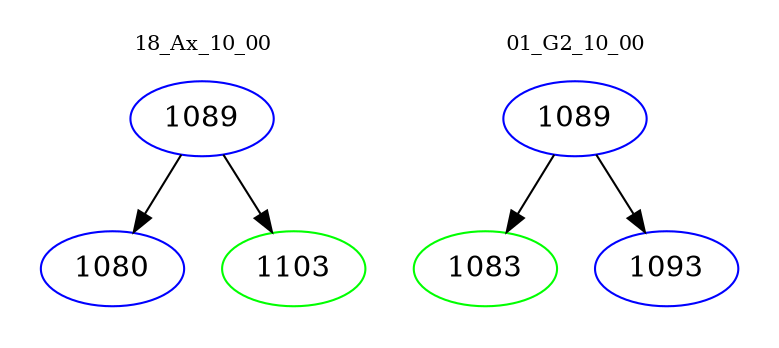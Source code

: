 digraph{
subgraph cluster_0 {
color = white
label = "18_Ax_10_00";
fontsize=10;
T0_1089 [label="1089", color="blue"]
T0_1089 -> T0_1080 [color="black"]
T0_1080 [label="1080", color="blue"]
T0_1089 -> T0_1103 [color="black"]
T0_1103 [label="1103", color="green"]
}
subgraph cluster_1 {
color = white
label = "01_G2_10_00";
fontsize=10;
T1_1089 [label="1089", color="blue"]
T1_1089 -> T1_1083 [color="black"]
T1_1083 [label="1083", color="green"]
T1_1089 -> T1_1093 [color="black"]
T1_1093 [label="1093", color="blue"]
}
}
